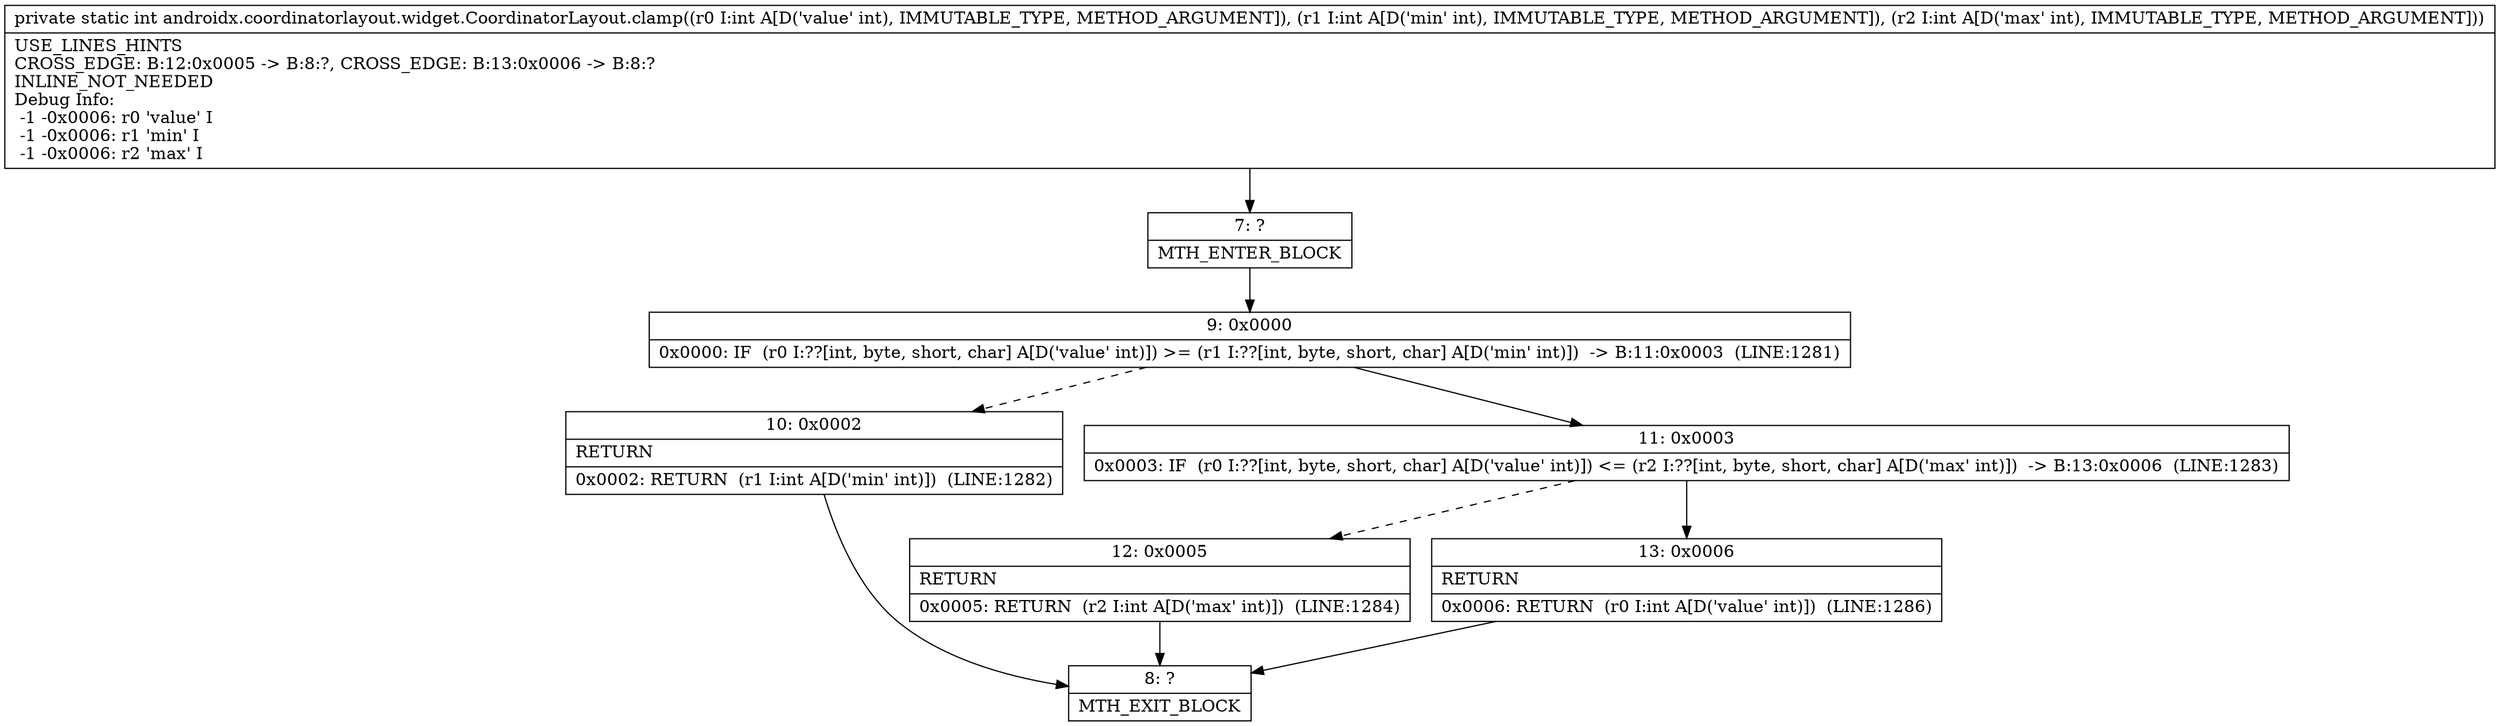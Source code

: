 digraph "CFG forandroidx.coordinatorlayout.widget.CoordinatorLayout.clamp(III)I" {
Node_7 [shape=record,label="{7\:\ ?|MTH_ENTER_BLOCK\l}"];
Node_9 [shape=record,label="{9\:\ 0x0000|0x0000: IF  (r0 I:??[int, byte, short, char] A[D('value' int)]) \>= (r1 I:??[int, byte, short, char] A[D('min' int)])  \-\> B:11:0x0003  (LINE:1281)\l}"];
Node_10 [shape=record,label="{10\:\ 0x0002|RETURN\l|0x0002: RETURN  (r1 I:int A[D('min' int)])  (LINE:1282)\l}"];
Node_8 [shape=record,label="{8\:\ ?|MTH_EXIT_BLOCK\l}"];
Node_11 [shape=record,label="{11\:\ 0x0003|0x0003: IF  (r0 I:??[int, byte, short, char] A[D('value' int)]) \<= (r2 I:??[int, byte, short, char] A[D('max' int)])  \-\> B:13:0x0006  (LINE:1283)\l}"];
Node_12 [shape=record,label="{12\:\ 0x0005|RETURN\l|0x0005: RETURN  (r2 I:int A[D('max' int)])  (LINE:1284)\l}"];
Node_13 [shape=record,label="{13\:\ 0x0006|RETURN\l|0x0006: RETURN  (r0 I:int A[D('value' int)])  (LINE:1286)\l}"];
MethodNode[shape=record,label="{private static int androidx.coordinatorlayout.widget.CoordinatorLayout.clamp((r0 I:int A[D('value' int), IMMUTABLE_TYPE, METHOD_ARGUMENT]), (r1 I:int A[D('min' int), IMMUTABLE_TYPE, METHOD_ARGUMENT]), (r2 I:int A[D('max' int), IMMUTABLE_TYPE, METHOD_ARGUMENT]))  | USE_LINES_HINTS\lCROSS_EDGE: B:12:0x0005 \-\> B:8:?, CROSS_EDGE: B:13:0x0006 \-\> B:8:?\lINLINE_NOT_NEEDED\lDebug Info:\l  \-1 \-0x0006: r0 'value' I\l  \-1 \-0x0006: r1 'min' I\l  \-1 \-0x0006: r2 'max' I\l}"];
MethodNode -> Node_7;Node_7 -> Node_9;
Node_9 -> Node_10[style=dashed];
Node_9 -> Node_11;
Node_10 -> Node_8;
Node_11 -> Node_12[style=dashed];
Node_11 -> Node_13;
Node_12 -> Node_8;
Node_13 -> Node_8;
}

